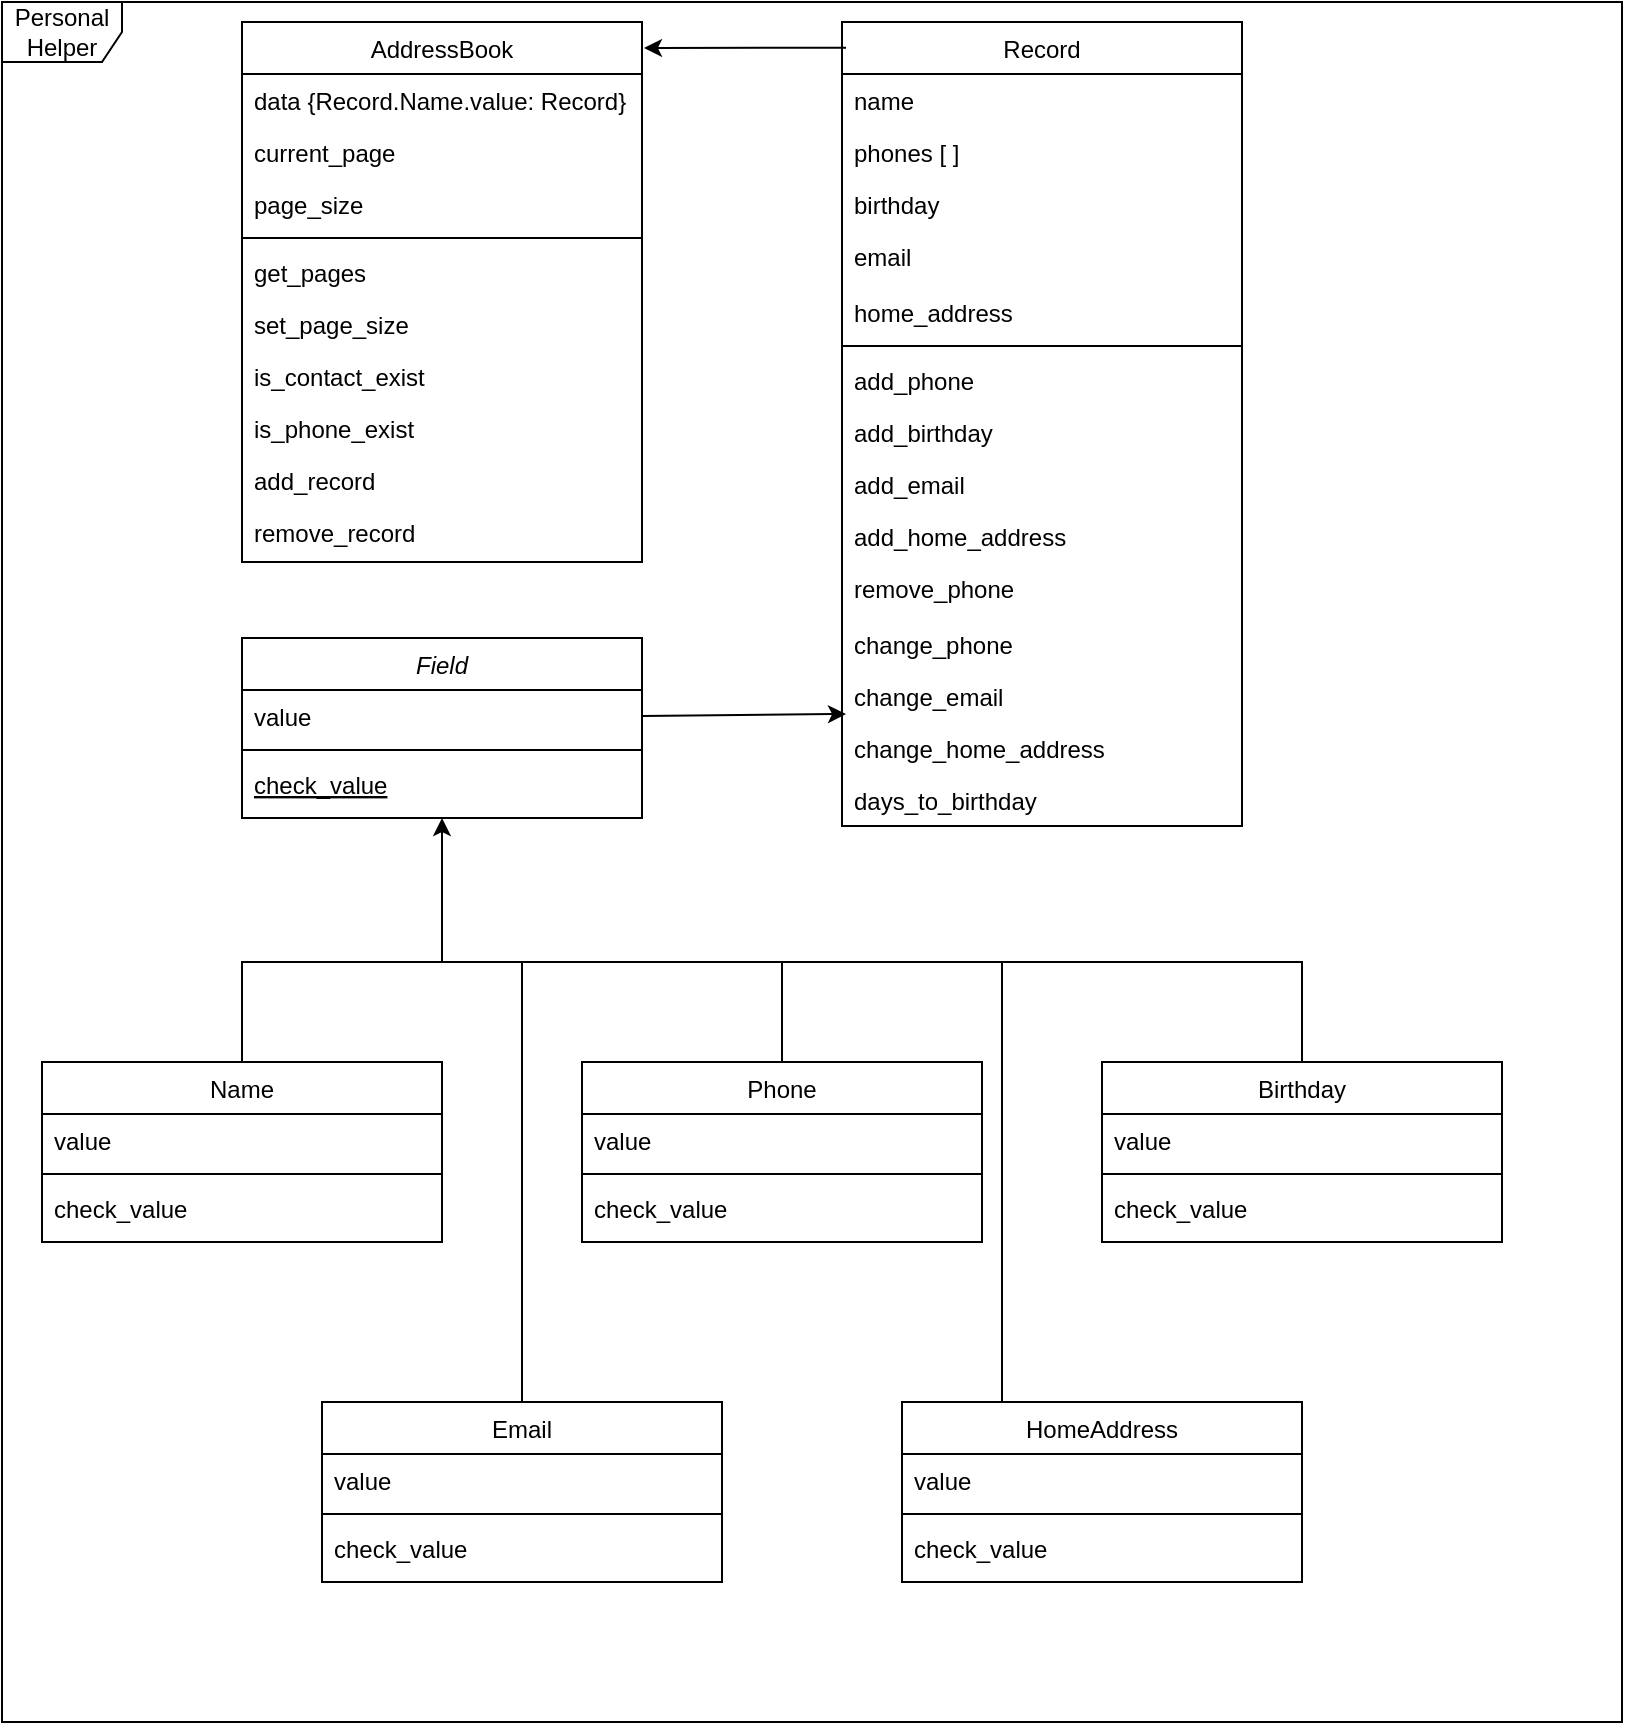 <mxfile>
    <diagram id="C5RBs43oDa-KdzZeNtuy" name="Page-1">
        <mxGraphModel dx="1412" dy="463" grid="1" gridSize="10" guides="1" tooltips="1" connect="1" arrows="1" fold="1" page="1" pageScale="1" pageWidth="827" pageHeight="1169" math="0" shadow="0">
            <root>
                <mxCell id="WIyWlLk6GJQsqaUBKTNV-0"/>
                <mxCell id="WIyWlLk6GJQsqaUBKTNV-1" parent="WIyWlLk6GJQsqaUBKTNV-0"/>
                <mxCell id="zkfFHV4jXpPFQw0GAbJ--6" value="Field" style="swimlane;fontStyle=2;align=center;verticalAlign=top;childLayout=stackLayout;horizontal=1;startSize=26;horizontalStack=0;resizeParent=1;resizeLast=0;collapsible=1;marginBottom=0;rounded=0;shadow=0;strokeWidth=1;" parent="WIyWlLk6GJQsqaUBKTNV-1" vertex="1">
                    <mxGeometry x="130" y="338" width="200" height="90" as="geometry">
                        <mxRectangle x="130" y="380" width="160" height="26" as="alternateBounds"/>
                    </mxGeometry>
                </mxCell>
                <mxCell id="zkfFHV4jXpPFQw0GAbJ--7" value="value" style="text;align=left;verticalAlign=top;spacingLeft=4;spacingRight=4;overflow=hidden;rotatable=0;points=[[0,0.5],[1,0.5]];portConstraint=eastwest;" parent="zkfFHV4jXpPFQw0GAbJ--6" vertex="1">
                    <mxGeometry y="26" width="200" height="26" as="geometry"/>
                </mxCell>
                <mxCell id="zkfFHV4jXpPFQw0GAbJ--9" value="" style="line;html=1;strokeWidth=1;align=left;verticalAlign=middle;spacingTop=-1;spacingLeft=3;spacingRight=3;rotatable=0;labelPosition=right;points=[];portConstraint=eastwest;" parent="zkfFHV4jXpPFQw0GAbJ--6" vertex="1">
                    <mxGeometry y="52" width="200" height="8" as="geometry"/>
                </mxCell>
                <mxCell id="zkfFHV4jXpPFQw0GAbJ--10" value="check_value" style="text;align=left;verticalAlign=top;spacingLeft=4;spacingRight=4;overflow=hidden;rotatable=0;points=[[0,0.5],[1,0.5]];portConstraint=eastwest;fontStyle=4" parent="zkfFHV4jXpPFQw0GAbJ--6" vertex="1">
                    <mxGeometry y="60" width="200" height="26" as="geometry"/>
                </mxCell>
                <mxCell id="zkfFHV4jXpPFQw0GAbJ--17" value="AddressBook" style="swimlane;fontStyle=0;align=center;verticalAlign=top;childLayout=stackLayout;horizontal=1;startSize=26;horizontalStack=0;resizeParent=1;resizeLast=0;collapsible=1;marginBottom=0;rounded=0;shadow=0;strokeWidth=1;" parent="WIyWlLk6GJQsqaUBKTNV-1" vertex="1">
                    <mxGeometry x="130" y="30" width="200" height="270" as="geometry">
                        <mxRectangle x="550" y="140" width="160" height="26" as="alternateBounds"/>
                    </mxGeometry>
                </mxCell>
                <mxCell id="zkfFHV4jXpPFQw0GAbJ--18" value="data {Record.Name.value: Record}" style="text;align=left;verticalAlign=top;spacingLeft=4;spacingRight=4;overflow=hidden;rotatable=0;points=[[0,0.5],[1,0.5]];portConstraint=eastwest;" parent="zkfFHV4jXpPFQw0GAbJ--17" vertex="1">
                    <mxGeometry y="26" width="200" height="26" as="geometry"/>
                </mxCell>
                <mxCell id="zkfFHV4jXpPFQw0GAbJ--19" value="current_page" style="text;align=left;verticalAlign=top;spacingLeft=4;spacingRight=4;overflow=hidden;rotatable=0;points=[[0,0.5],[1,0.5]];portConstraint=eastwest;rounded=0;shadow=0;html=0;" parent="zkfFHV4jXpPFQw0GAbJ--17" vertex="1">
                    <mxGeometry y="52" width="200" height="26" as="geometry"/>
                </mxCell>
                <mxCell id="zkfFHV4jXpPFQw0GAbJ--20" value="page_size" style="text;align=left;verticalAlign=top;spacingLeft=4;spacingRight=4;overflow=hidden;rotatable=0;points=[[0,0.5],[1,0.5]];portConstraint=eastwest;rounded=0;shadow=0;html=0;" parent="zkfFHV4jXpPFQw0GAbJ--17" vertex="1">
                    <mxGeometry y="78" width="200" height="26" as="geometry"/>
                </mxCell>
                <mxCell id="zkfFHV4jXpPFQw0GAbJ--23" value="" style="line;html=1;strokeWidth=1;align=left;verticalAlign=middle;spacingTop=-1;spacingLeft=3;spacingRight=3;rotatable=0;labelPosition=right;points=[];portConstraint=eastwest;" parent="zkfFHV4jXpPFQw0GAbJ--17" vertex="1">
                    <mxGeometry y="104" width="200" height="8" as="geometry"/>
                </mxCell>
                <mxCell id="zkfFHV4jXpPFQw0GAbJ--25" value="get_pages" style="text;align=left;verticalAlign=top;spacingLeft=4;spacingRight=4;overflow=hidden;rotatable=0;points=[[0,0.5],[1,0.5]];portConstraint=eastwest;" parent="zkfFHV4jXpPFQw0GAbJ--17" vertex="1">
                    <mxGeometry y="112" width="200" height="26" as="geometry"/>
                </mxCell>
                <mxCell id="zkfFHV4jXpPFQw0GAbJ--24" value="set_page_size" style="text;align=left;verticalAlign=top;spacingLeft=4;spacingRight=4;overflow=hidden;rotatable=0;points=[[0,0.5],[1,0.5]];portConstraint=eastwest;" parent="zkfFHV4jXpPFQw0GAbJ--17" vertex="1">
                    <mxGeometry y="138" width="200" height="26" as="geometry"/>
                </mxCell>
                <mxCell id="HViMII42i21KA7rSXQTl-1" value="is_contact_exist" style="text;align=left;verticalAlign=top;spacingLeft=4;spacingRight=4;overflow=hidden;rotatable=0;points=[[0,0.5],[1,0.5]];portConstraint=eastwest;" parent="zkfFHV4jXpPFQw0GAbJ--17" vertex="1">
                    <mxGeometry y="164" width="200" height="26" as="geometry"/>
                </mxCell>
                <mxCell id="HViMII42i21KA7rSXQTl-2" value="is_phone_exist" style="text;align=left;verticalAlign=top;spacingLeft=4;spacingRight=4;overflow=hidden;rotatable=0;points=[[0,0.5],[1,0.5]];portConstraint=eastwest;" parent="zkfFHV4jXpPFQw0GAbJ--17" vertex="1">
                    <mxGeometry y="190" width="200" height="26" as="geometry"/>
                </mxCell>
                <mxCell id="HViMII42i21KA7rSXQTl-5" value="add_record" style="text;align=left;verticalAlign=top;spacingLeft=4;spacingRight=4;overflow=hidden;rotatable=0;points=[[0,0.5],[1,0.5]];portConstraint=eastwest;" parent="zkfFHV4jXpPFQw0GAbJ--17" vertex="1">
                    <mxGeometry y="216" width="200" height="26" as="geometry"/>
                </mxCell>
                <mxCell id="HViMII42i21KA7rSXQTl-6" value="remove_record" style="text;align=left;verticalAlign=top;spacingLeft=4;spacingRight=4;overflow=hidden;rotatable=0;points=[[0,0.5],[1,0.5]];portConstraint=eastwest;" parent="zkfFHV4jXpPFQw0GAbJ--17" vertex="1">
                    <mxGeometry y="242" width="200" height="26" as="geometry"/>
                </mxCell>
                <mxCell id="HViMII42i21KA7rSXQTl-0" value="Personal Helper" style="shape=umlFrame;whiteSpace=wrap;html=1;pointerEvents=0;" parent="WIyWlLk6GJQsqaUBKTNV-1" vertex="1">
                    <mxGeometry x="10" y="20" width="810" height="860" as="geometry"/>
                </mxCell>
                <mxCell id="HViMII42i21KA7rSXQTl-10" value="Record" style="swimlane;fontStyle=0;align=center;verticalAlign=top;childLayout=stackLayout;horizontal=1;startSize=26;horizontalStack=0;resizeParent=1;resizeLast=0;collapsible=1;marginBottom=0;rounded=0;shadow=0;strokeWidth=1;" parent="WIyWlLk6GJQsqaUBKTNV-1" vertex="1">
                    <mxGeometry x="430" y="30" width="200" height="402" as="geometry">
                        <mxRectangle x="550" y="140" width="160" height="26" as="alternateBounds"/>
                    </mxGeometry>
                </mxCell>
                <mxCell id="HViMII42i21KA7rSXQTl-11" value="name" style="text;align=left;verticalAlign=top;spacingLeft=4;spacingRight=4;overflow=hidden;rotatable=0;points=[[0,0.5],[1,0.5]];portConstraint=eastwest;" parent="HViMII42i21KA7rSXQTl-10" vertex="1">
                    <mxGeometry y="26" width="200" height="26" as="geometry"/>
                </mxCell>
                <mxCell id="HViMII42i21KA7rSXQTl-12" value="phones [ ]" style="text;align=left;verticalAlign=top;spacingLeft=4;spacingRight=4;overflow=hidden;rotatable=0;points=[[0,0.5],[1,0.5]];portConstraint=eastwest;rounded=0;shadow=0;html=0;" parent="HViMII42i21KA7rSXQTl-10" vertex="1">
                    <mxGeometry y="52" width="200" height="26" as="geometry"/>
                </mxCell>
                <mxCell id="HViMII42i21KA7rSXQTl-13" value="birthday" style="text;align=left;verticalAlign=top;spacingLeft=4;spacingRight=4;overflow=hidden;rotatable=0;points=[[0,0.5],[1,0.5]];portConstraint=eastwest;rounded=0;shadow=0;html=0;" parent="HViMII42i21KA7rSXQTl-10" vertex="1">
                    <mxGeometry y="78" width="200" height="26" as="geometry"/>
                </mxCell>
                <mxCell id="HViMII42i21KA7rSXQTl-15" value="email" style="text;align=left;verticalAlign=top;spacingLeft=4;spacingRight=4;overflow=hidden;rotatable=0;points=[[0,0.5],[1,0.5]];portConstraint=eastwest;" parent="HViMII42i21KA7rSXQTl-10" vertex="1">
                    <mxGeometry y="104" width="200" height="28" as="geometry"/>
                </mxCell>
                <mxCell id="HViMII42i21KA7rSXQTl-16" value="home_address" style="text;align=left;verticalAlign=top;spacingLeft=4;spacingRight=4;overflow=hidden;rotatable=0;points=[[0,0.5],[1,0.5]];portConstraint=eastwest;" parent="HViMII42i21KA7rSXQTl-10" vertex="1">
                    <mxGeometry y="132" width="200" height="26" as="geometry"/>
                </mxCell>
                <mxCell id="HViMII42i21KA7rSXQTl-14" value="" style="line;html=1;strokeWidth=1;align=left;verticalAlign=middle;spacingTop=-1;spacingLeft=3;spacingRight=3;rotatable=0;labelPosition=right;points=[];portConstraint=eastwest;" parent="HViMII42i21KA7rSXQTl-10" vertex="1">
                    <mxGeometry y="158" width="200" height="8" as="geometry"/>
                </mxCell>
                <mxCell id="HViMII42i21KA7rSXQTl-20" value="add_phone" style="text;align=left;verticalAlign=top;spacingLeft=4;spacingRight=4;overflow=hidden;rotatable=0;points=[[0,0.5],[1,0.5]];portConstraint=eastwest;" parent="HViMII42i21KA7rSXQTl-10" vertex="1">
                    <mxGeometry y="166" width="200" height="26" as="geometry"/>
                </mxCell>
                <mxCell id="HViMII42i21KA7rSXQTl-17" value="add_birthday" style="text;align=left;verticalAlign=top;spacingLeft=4;spacingRight=4;overflow=hidden;rotatable=0;points=[[0,0.5],[1,0.5]];portConstraint=eastwest;" parent="HViMII42i21KA7rSXQTl-10" vertex="1">
                    <mxGeometry y="192" width="200" height="26" as="geometry"/>
                </mxCell>
                <mxCell id="HViMII42i21KA7rSXQTl-18" value="add_email" style="text;align=left;verticalAlign=top;spacingLeft=4;spacingRight=4;overflow=hidden;rotatable=0;points=[[0,0.5],[1,0.5]];portConstraint=eastwest;" parent="HViMII42i21KA7rSXQTl-10" vertex="1">
                    <mxGeometry y="218" width="200" height="26" as="geometry"/>
                </mxCell>
                <mxCell id="HViMII42i21KA7rSXQTl-19" value="add_home_address" style="text;align=left;verticalAlign=top;spacingLeft=4;spacingRight=4;overflow=hidden;rotatable=0;points=[[0,0.5],[1,0.5]];portConstraint=eastwest;" parent="HViMII42i21KA7rSXQTl-10" vertex="1">
                    <mxGeometry y="244" width="200" height="26" as="geometry"/>
                </mxCell>
                <mxCell id="HViMII42i21KA7rSXQTl-22" value="remove_phone" style="text;align=left;verticalAlign=top;spacingLeft=4;spacingRight=4;overflow=hidden;rotatable=0;points=[[0,0.5],[1,0.5]];portConstraint=eastwest;" parent="HViMII42i21KA7rSXQTl-10" vertex="1">
                    <mxGeometry y="270" width="200" height="28" as="geometry"/>
                </mxCell>
                <mxCell id="HViMII42i21KA7rSXQTl-23" value="change_phone" style="text;align=left;verticalAlign=top;spacingLeft=4;spacingRight=4;overflow=hidden;rotatable=0;points=[[0,0.5],[1,0.5]];portConstraint=eastwest;" parent="HViMII42i21KA7rSXQTl-10" vertex="1">
                    <mxGeometry y="298" width="200" height="26" as="geometry"/>
                </mxCell>
                <mxCell id="HViMII42i21KA7rSXQTl-25" value="change_email" style="text;align=left;verticalAlign=top;spacingLeft=4;spacingRight=4;overflow=hidden;rotatable=0;points=[[0,0.5],[1,0.5]];portConstraint=eastwest;" parent="HViMII42i21KA7rSXQTl-10" vertex="1">
                    <mxGeometry y="324" width="200" height="26" as="geometry"/>
                </mxCell>
                <mxCell id="HViMII42i21KA7rSXQTl-24" value="change_home_address" style="text;align=left;verticalAlign=top;spacingLeft=4;spacingRight=4;overflow=hidden;rotatable=0;points=[[0,0.5],[1,0.5]];portConstraint=eastwest;" parent="HViMII42i21KA7rSXQTl-10" vertex="1">
                    <mxGeometry y="350" width="200" height="26" as="geometry"/>
                </mxCell>
                <mxCell id="HViMII42i21KA7rSXQTl-26" value="days_to_birthday" style="text;align=left;verticalAlign=top;spacingLeft=4;spacingRight=4;overflow=hidden;rotatable=0;points=[[0,0.5],[1,0.5]];portConstraint=eastwest;" parent="HViMII42i21KA7rSXQTl-10" vertex="1">
                    <mxGeometry y="376" width="200" height="26" as="geometry"/>
                </mxCell>
                <mxCell id="HViMII42i21KA7rSXQTl-28" value="Name" style="swimlane;fontStyle=0;align=center;verticalAlign=top;childLayout=stackLayout;horizontal=1;startSize=26;horizontalStack=0;resizeParent=1;resizeLast=0;collapsible=1;marginBottom=0;rounded=0;shadow=0;strokeWidth=1;" parent="WIyWlLk6GJQsqaUBKTNV-1" vertex="1">
                    <mxGeometry x="30" y="550" width="200" height="90" as="geometry">
                        <mxRectangle x="550" y="140" width="160" height="26" as="alternateBounds"/>
                    </mxGeometry>
                </mxCell>
                <mxCell id="HViMII42i21KA7rSXQTl-33" value="value" style="text;align=left;verticalAlign=top;spacingLeft=4;spacingRight=4;overflow=hidden;rotatable=0;points=[[0,0.5],[1,0.5]];portConstraint=eastwest;" parent="HViMII42i21KA7rSXQTl-28" vertex="1">
                    <mxGeometry y="26" width="200" height="26" as="geometry"/>
                </mxCell>
                <mxCell id="HViMII42i21KA7rSXQTl-32" value="" style="line;html=1;strokeWidth=1;align=left;verticalAlign=middle;spacingTop=-1;spacingLeft=3;spacingRight=3;rotatable=0;labelPosition=right;points=[];portConstraint=eastwest;" parent="HViMII42i21KA7rSXQTl-28" vertex="1">
                    <mxGeometry y="52" width="200" height="8" as="geometry"/>
                </mxCell>
                <mxCell id="HViMII42i21KA7rSXQTl-83" value="check_value" style="text;align=left;verticalAlign=top;spacingLeft=4;spacingRight=4;overflow=hidden;rotatable=0;points=[[0,0.5],[1,0.5]];portConstraint=eastwest;" parent="HViMII42i21KA7rSXQTl-28" vertex="1">
                    <mxGeometry y="60" width="200" height="26" as="geometry"/>
                </mxCell>
                <mxCell id="HViMII42i21KA7rSXQTl-84" value="Phone" style="swimlane;fontStyle=0;align=center;verticalAlign=top;childLayout=stackLayout;horizontal=1;startSize=26;horizontalStack=0;resizeParent=1;resizeLast=0;collapsible=1;marginBottom=0;rounded=0;shadow=0;strokeWidth=1;" parent="WIyWlLk6GJQsqaUBKTNV-1" vertex="1">
                    <mxGeometry x="300" y="550" width="200" height="90" as="geometry">
                        <mxRectangle x="550" y="140" width="160" height="26" as="alternateBounds"/>
                    </mxGeometry>
                </mxCell>
                <mxCell id="HViMII42i21KA7rSXQTl-85" value="value" style="text;align=left;verticalAlign=top;spacingLeft=4;spacingRight=4;overflow=hidden;rotatable=0;points=[[0,0.5],[1,0.5]];portConstraint=eastwest;" parent="HViMII42i21KA7rSXQTl-84" vertex="1">
                    <mxGeometry y="26" width="200" height="26" as="geometry"/>
                </mxCell>
                <mxCell id="HViMII42i21KA7rSXQTl-86" value="" style="line;html=1;strokeWidth=1;align=left;verticalAlign=middle;spacingTop=-1;spacingLeft=3;spacingRight=3;rotatable=0;labelPosition=right;points=[];portConstraint=eastwest;" parent="HViMII42i21KA7rSXQTl-84" vertex="1">
                    <mxGeometry y="52" width="200" height="8" as="geometry"/>
                </mxCell>
                <mxCell id="HViMII42i21KA7rSXQTl-87" value="check_value" style="text;align=left;verticalAlign=top;spacingLeft=4;spacingRight=4;overflow=hidden;rotatable=0;points=[[0,0.5],[1,0.5]];portConstraint=eastwest;" parent="HViMII42i21KA7rSXQTl-84" vertex="1">
                    <mxGeometry y="60" width="200" height="26" as="geometry"/>
                </mxCell>
                <mxCell id="HViMII42i21KA7rSXQTl-88" value="Birthday" style="swimlane;fontStyle=0;align=center;verticalAlign=top;childLayout=stackLayout;horizontal=1;startSize=26;horizontalStack=0;resizeParent=1;resizeLast=0;collapsible=1;marginBottom=0;rounded=0;shadow=0;strokeWidth=1;" parent="WIyWlLk6GJQsqaUBKTNV-1" vertex="1">
                    <mxGeometry x="560" y="550" width="200" height="90" as="geometry">
                        <mxRectangle x="550" y="140" width="160" height="26" as="alternateBounds"/>
                    </mxGeometry>
                </mxCell>
                <mxCell id="HViMII42i21KA7rSXQTl-89" value="value" style="text;align=left;verticalAlign=top;spacingLeft=4;spacingRight=4;overflow=hidden;rotatable=0;points=[[0,0.5],[1,0.5]];portConstraint=eastwest;" parent="HViMII42i21KA7rSXQTl-88" vertex="1">
                    <mxGeometry y="26" width="200" height="26" as="geometry"/>
                </mxCell>
                <mxCell id="HViMII42i21KA7rSXQTl-90" value="" style="line;html=1;strokeWidth=1;align=left;verticalAlign=middle;spacingTop=-1;spacingLeft=3;spacingRight=3;rotatable=0;labelPosition=right;points=[];portConstraint=eastwest;" parent="HViMII42i21KA7rSXQTl-88" vertex="1">
                    <mxGeometry y="52" width="200" height="8" as="geometry"/>
                </mxCell>
                <mxCell id="HViMII42i21KA7rSXQTl-91" value="check_value" style="text;align=left;verticalAlign=top;spacingLeft=4;spacingRight=4;overflow=hidden;rotatable=0;points=[[0,0.5],[1,0.5]];portConstraint=eastwest;" parent="HViMII42i21KA7rSXQTl-88" vertex="1">
                    <mxGeometry y="60" width="200" height="26" as="geometry"/>
                </mxCell>
                <mxCell id="HViMII42i21KA7rSXQTl-92" value="Email" style="swimlane;fontStyle=0;align=center;verticalAlign=top;childLayout=stackLayout;horizontal=1;startSize=26;horizontalStack=0;resizeParent=1;resizeLast=0;collapsible=1;marginBottom=0;rounded=0;shadow=0;strokeWidth=1;" parent="WIyWlLk6GJQsqaUBKTNV-1" vertex="1">
                    <mxGeometry x="170" y="720" width="200" height="90" as="geometry">
                        <mxRectangle x="550" y="140" width="160" height="26" as="alternateBounds"/>
                    </mxGeometry>
                </mxCell>
                <mxCell id="HViMII42i21KA7rSXQTl-93" value="value" style="text;align=left;verticalAlign=top;spacingLeft=4;spacingRight=4;overflow=hidden;rotatable=0;points=[[0,0.5],[1,0.5]];portConstraint=eastwest;" parent="HViMII42i21KA7rSXQTl-92" vertex="1">
                    <mxGeometry y="26" width="200" height="26" as="geometry"/>
                </mxCell>
                <mxCell id="HViMII42i21KA7rSXQTl-94" value="" style="line;html=1;strokeWidth=1;align=left;verticalAlign=middle;spacingTop=-1;spacingLeft=3;spacingRight=3;rotatable=0;labelPosition=right;points=[];portConstraint=eastwest;" parent="HViMII42i21KA7rSXQTl-92" vertex="1">
                    <mxGeometry y="52" width="200" height="8" as="geometry"/>
                </mxCell>
                <mxCell id="HViMII42i21KA7rSXQTl-95" value="check_value" style="text;align=left;verticalAlign=top;spacingLeft=4;spacingRight=4;overflow=hidden;rotatable=0;points=[[0,0.5],[1,0.5]];portConstraint=eastwest;" parent="HViMII42i21KA7rSXQTl-92" vertex="1">
                    <mxGeometry y="60" width="200" height="26" as="geometry"/>
                </mxCell>
                <mxCell id="HViMII42i21KA7rSXQTl-96" value="HomeAddress" style="swimlane;fontStyle=0;align=center;verticalAlign=top;childLayout=stackLayout;horizontal=1;startSize=26;horizontalStack=0;resizeParent=1;resizeLast=0;collapsible=1;marginBottom=0;rounded=0;shadow=0;strokeWidth=1;" parent="WIyWlLk6GJQsqaUBKTNV-1" vertex="1">
                    <mxGeometry x="460" y="720" width="200" height="90" as="geometry">
                        <mxRectangle x="550" y="140" width="160" height="26" as="alternateBounds"/>
                    </mxGeometry>
                </mxCell>
                <mxCell id="HViMII42i21KA7rSXQTl-97" value="value" style="text;align=left;verticalAlign=top;spacingLeft=4;spacingRight=4;overflow=hidden;rotatable=0;points=[[0,0.5],[1,0.5]];portConstraint=eastwest;" parent="HViMII42i21KA7rSXQTl-96" vertex="1">
                    <mxGeometry y="26" width="200" height="26" as="geometry"/>
                </mxCell>
                <mxCell id="HViMII42i21KA7rSXQTl-98" value="" style="line;html=1;strokeWidth=1;align=left;verticalAlign=middle;spacingTop=-1;spacingLeft=3;spacingRight=3;rotatable=0;labelPosition=right;points=[];portConstraint=eastwest;" parent="HViMII42i21KA7rSXQTl-96" vertex="1">
                    <mxGeometry y="52" width="200" height="8" as="geometry"/>
                </mxCell>
                <mxCell id="HViMII42i21KA7rSXQTl-99" value="check_value" style="text;align=left;verticalAlign=top;spacingLeft=4;spacingRight=4;overflow=hidden;rotatable=0;points=[[0,0.5],[1,0.5]];portConstraint=eastwest;" parent="HViMII42i21KA7rSXQTl-96" vertex="1">
                    <mxGeometry y="60" width="200" height="26" as="geometry"/>
                </mxCell>
                <mxCell id="HViMII42i21KA7rSXQTl-103" value="" style="endArrow=none;html=1;rounded=0;exitX=0.5;exitY=0;exitDx=0;exitDy=0;" parent="WIyWlLk6GJQsqaUBKTNV-1" source="HViMII42i21KA7rSXQTl-28" target="HViMII42i21KA7rSXQTl-88" edge="1">
                    <mxGeometry width="50" height="50" relative="1" as="geometry">
                        <mxPoint x="280" y="410" as="sourcePoint"/>
                        <mxPoint x="330" y="360" as="targetPoint"/>
                        <Array as="points">
                            <mxPoint x="130" y="500"/>
                            <mxPoint x="660" y="500"/>
                        </Array>
                    </mxGeometry>
                </mxCell>
                <mxCell id="HViMII42i21KA7rSXQTl-104" value="" style="endArrow=none;html=1;rounded=0;exitX=0.5;exitY=0;exitDx=0;exitDy=0;" parent="WIyWlLk6GJQsqaUBKTNV-1" source="HViMII42i21KA7rSXQTl-84" edge="1">
                    <mxGeometry width="50" height="50" relative="1" as="geometry">
                        <mxPoint x="280" y="410" as="sourcePoint"/>
                        <mxPoint x="400" y="500" as="targetPoint"/>
                    </mxGeometry>
                </mxCell>
                <mxCell id="HViMII42i21KA7rSXQTl-105" value="" style="endArrow=none;html=1;rounded=0;exitX=0.5;exitY=0;exitDx=0;exitDy=0;" parent="WIyWlLk6GJQsqaUBKTNV-1" source="HViMII42i21KA7rSXQTl-92" edge="1">
                    <mxGeometry width="50" height="50" relative="1" as="geometry">
                        <mxPoint x="280" y="670" as="sourcePoint"/>
                        <mxPoint x="270" y="500" as="targetPoint"/>
                    </mxGeometry>
                </mxCell>
                <mxCell id="HViMII42i21KA7rSXQTl-106" value="" style="endArrow=none;html=1;rounded=0;entryX=0.25;entryY=0;entryDx=0;entryDy=0;" parent="WIyWlLk6GJQsqaUBKTNV-1" target="HViMII42i21KA7rSXQTl-96" edge="1">
                    <mxGeometry width="50" height="50" relative="1" as="geometry">
                        <mxPoint x="510" y="500" as="sourcePoint"/>
                        <mxPoint x="533" y="721.98" as="targetPoint"/>
                    </mxGeometry>
                </mxCell>
                <mxCell id="HViMII42i21KA7rSXQTl-107" value="" style="endArrow=classic;html=1;rounded=0;entryX=0.5;entryY=1;entryDx=0;entryDy=0;" parent="WIyWlLk6GJQsqaUBKTNV-1" target="zkfFHV4jXpPFQw0GAbJ--6" edge="1">
                    <mxGeometry width="50" height="50" relative="1" as="geometry">
                        <mxPoint x="230" y="500" as="sourcePoint"/>
                        <mxPoint x="330" y="620" as="targetPoint"/>
                    </mxGeometry>
                </mxCell>
                <mxCell id="HViMII42i21KA7rSXQTl-108" value="" style="endArrow=classic;html=1;rounded=0;entryX=0.01;entryY=-0.154;entryDx=0;entryDy=0;exitX=1;exitY=0.5;exitDx=0;exitDy=0;entryPerimeter=0;" parent="WIyWlLk6GJQsqaUBKTNV-1" source="zkfFHV4jXpPFQw0GAbJ--7" target="HViMII42i21KA7rSXQTl-24" edge="1">
                    <mxGeometry width="50" height="50" relative="1" as="geometry">
                        <mxPoint x="280" y="450" as="sourcePoint"/>
                        <mxPoint x="330" y="400" as="targetPoint"/>
                    </mxGeometry>
                </mxCell>
                <mxCell id="HViMII42i21KA7rSXQTl-109" value="" style="endArrow=classic;html=1;rounded=0;exitX=0.01;exitY=0.032;exitDx=0;exitDy=0;exitPerimeter=0;entryX=1.005;entryY=0.048;entryDx=0;entryDy=0;entryPerimeter=0;" parent="WIyWlLk6GJQsqaUBKTNV-1" source="HViMII42i21KA7rSXQTl-10" target="zkfFHV4jXpPFQw0GAbJ--17" edge="1">
                    <mxGeometry width="50" height="50" relative="1" as="geometry">
                        <mxPoint x="280" y="320" as="sourcePoint"/>
                        <mxPoint x="330" y="270" as="targetPoint"/>
                    </mxGeometry>
                </mxCell>
            </root>
        </mxGraphModel>
    </diagram>
</mxfile>
